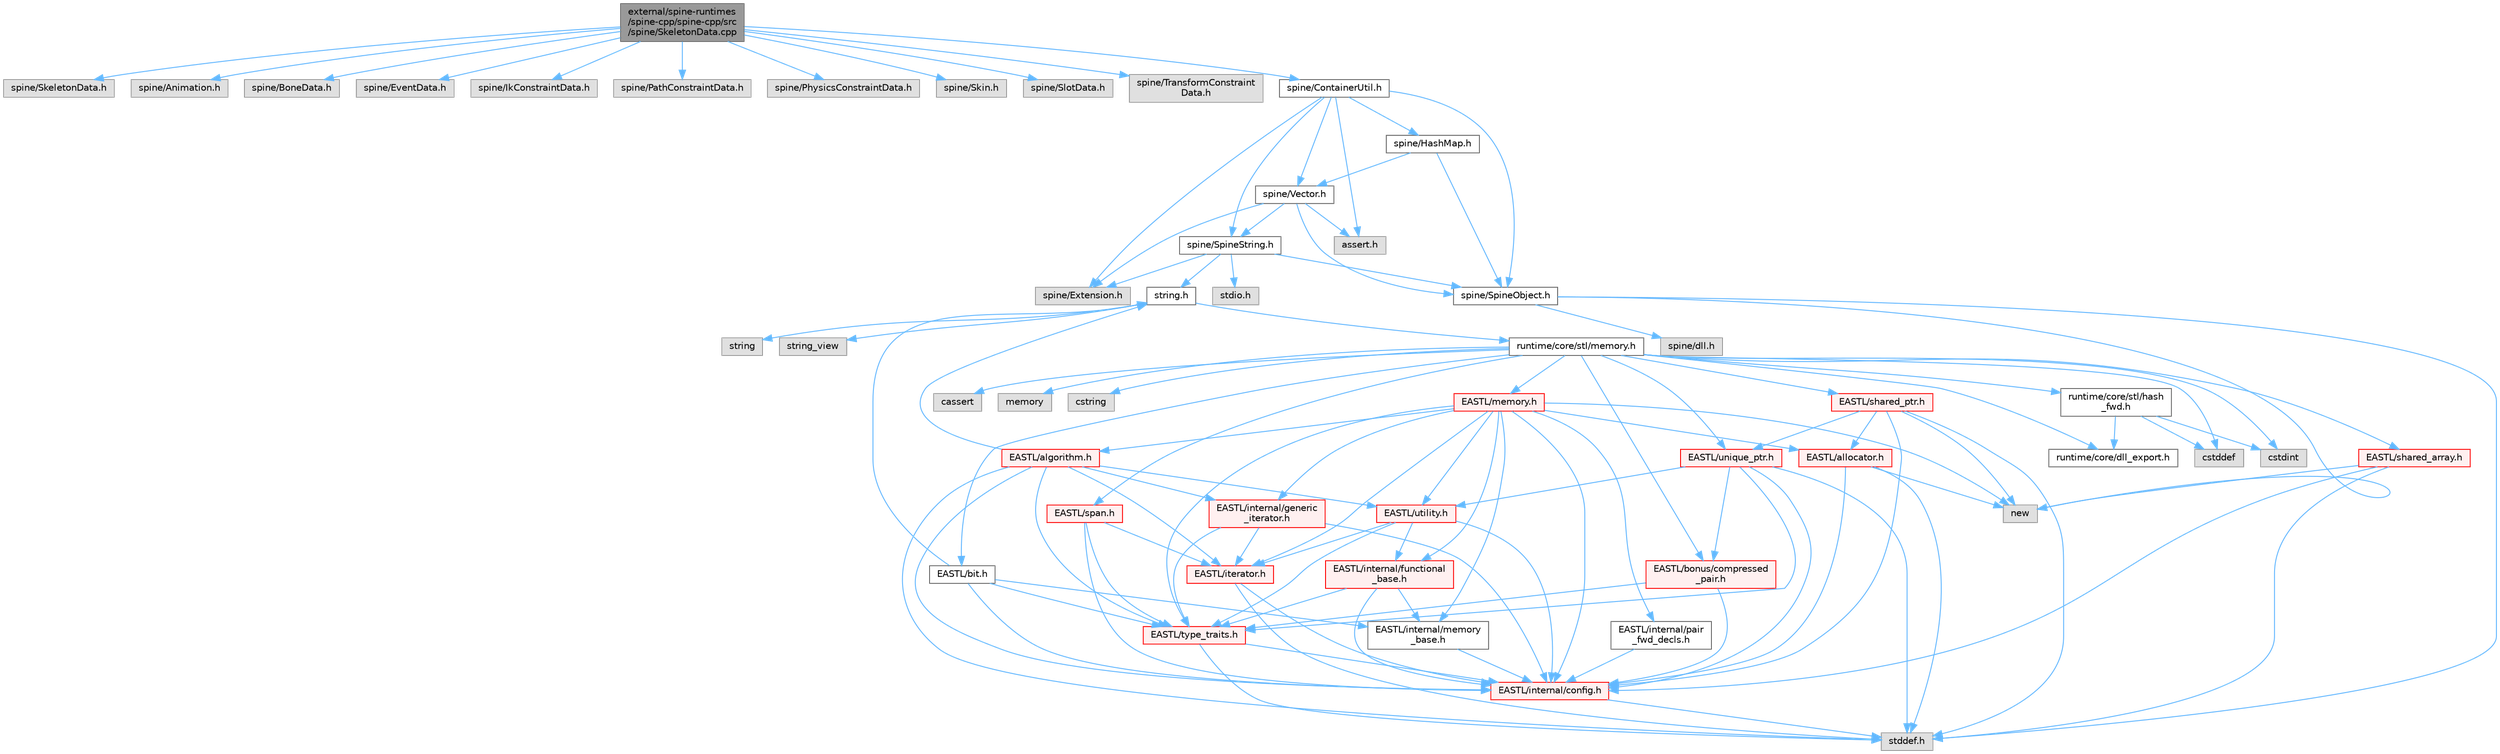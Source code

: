 digraph "external/spine-runtimes/spine-cpp/spine-cpp/src/spine/SkeletonData.cpp"
{
 // LATEX_PDF_SIZE
  bgcolor="transparent";
  edge [fontname=Helvetica,fontsize=10,labelfontname=Helvetica,labelfontsize=10];
  node [fontname=Helvetica,fontsize=10,shape=box,height=0.2,width=0.4];
  Node1 [id="Node000001",label="external/spine-runtimes\l/spine-cpp/spine-cpp/src\l/spine/SkeletonData.cpp",height=0.2,width=0.4,color="gray40", fillcolor="grey60", style="filled", fontcolor="black",tooltip=" "];
  Node1 -> Node2 [id="edge1_Node000001_Node000002",color="steelblue1",style="solid",tooltip=" "];
  Node2 [id="Node000002",label="spine/SkeletonData.h",height=0.2,width=0.4,color="grey60", fillcolor="#E0E0E0", style="filled",tooltip=" "];
  Node1 -> Node3 [id="edge2_Node000001_Node000003",color="steelblue1",style="solid",tooltip=" "];
  Node3 [id="Node000003",label="spine/Animation.h",height=0.2,width=0.4,color="grey60", fillcolor="#E0E0E0", style="filled",tooltip=" "];
  Node1 -> Node4 [id="edge3_Node000001_Node000004",color="steelblue1",style="solid",tooltip=" "];
  Node4 [id="Node000004",label="spine/BoneData.h",height=0.2,width=0.4,color="grey60", fillcolor="#E0E0E0", style="filled",tooltip=" "];
  Node1 -> Node5 [id="edge4_Node000001_Node000005",color="steelblue1",style="solid",tooltip=" "];
  Node5 [id="Node000005",label="spine/EventData.h",height=0.2,width=0.4,color="grey60", fillcolor="#E0E0E0", style="filled",tooltip=" "];
  Node1 -> Node6 [id="edge5_Node000001_Node000006",color="steelblue1",style="solid",tooltip=" "];
  Node6 [id="Node000006",label="spine/IkConstraintData.h",height=0.2,width=0.4,color="grey60", fillcolor="#E0E0E0", style="filled",tooltip=" "];
  Node1 -> Node7 [id="edge6_Node000001_Node000007",color="steelblue1",style="solid",tooltip=" "];
  Node7 [id="Node000007",label="spine/PathConstraintData.h",height=0.2,width=0.4,color="grey60", fillcolor="#E0E0E0", style="filled",tooltip=" "];
  Node1 -> Node8 [id="edge7_Node000001_Node000008",color="steelblue1",style="solid",tooltip=" "];
  Node8 [id="Node000008",label="spine/PhysicsConstraintData.h",height=0.2,width=0.4,color="grey60", fillcolor="#E0E0E0", style="filled",tooltip=" "];
  Node1 -> Node9 [id="edge8_Node000001_Node000009",color="steelblue1",style="solid",tooltip=" "];
  Node9 [id="Node000009",label="spine/Skin.h",height=0.2,width=0.4,color="grey60", fillcolor="#E0E0E0", style="filled",tooltip=" "];
  Node1 -> Node10 [id="edge9_Node000001_Node000010",color="steelblue1",style="solid",tooltip=" "];
  Node10 [id="Node000010",label="spine/SlotData.h",height=0.2,width=0.4,color="grey60", fillcolor="#E0E0E0", style="filled",tooltip=" "];
  Node1 -> Node11 [id="edge10_Node000001_Node000011",color="steelblue1",style="solid",tooltip=" "];
  Node11 [id="Node000011",label="spine/TransformConstraint\lData.h",height=0.2,width=0.4,color="grey60", fillcolor="#E0E0E0", style="filled",tooltip=" "];
  Node1 -> Node12 [id="edge11_Node000001_Node000012",color="steelblue1",style="solid",tooltip=" "];
  Node12 [id="Node000012",label="spine/ContainerUtil.h",height=0.2,width=0.4,color="grey40", fillcolor="white", style="filled",URL="$_container_util_8h.html",tooltip=" "];
  Node12 -> Node13 [id="edge12_Node000012_Node000013",color="steelblue1",style="solid",tooltip=" "];
  Node13 [id="Node000013",label="spine/Extension.h",height=0.2,width=0.4,color="grey60", fillcolor="#E0E0E0", style="filled",tooltip=" "];
  Node12 -> Node14 [id="edge13_Node000012_Node000014",color="steelblue1",style="solid",tooltip=" "];
  Node14 [id="Node000014",label="spine/Vector.h",height=0.2,width=0.4,color="grey40", fillcolor="white", style="filled",URL="$external_2spine-runtimes_2spine-cpp_2spine-cpp_2include_2spine_2vector_8h.html",tooltip=" "];
  Node14 -> Node13 [id="edge14_Node000014_Node000013",color="steelblue1",style="solid",tooltip=" "];
  Node14 -> Node15 [id="edge15_Node000014_Node000015",color="steelblue1",style="solid",tooltip=" "];
  Node15 [id="Node000015",label="spine/SpineObject.h",height=0.2,width=0.4,color="grey40", fillcolor="white", style="filled",URL="$_spine_object_8h.html",tooltip=" "];
  Node15 -> Node16 [id="edge16_Node000015_Node000016",color="steelblue1",style="solid",tooltip=" "];
  Node16 [id="Node000016",label="new",height=0.2,width=0.4,color="grey60", fillcolor="#E0E0E0", style="filled",tooltip=" "];
  Node15 -> Node17 [id="edge17_Node000015_Node000017",color="steelblue1",style="solid",tooltip=" "];
  Node17 [id="Node000017",label="stddef.h",height=0.2,width=0.4,color="grey60", fillcolor="#E0E0E0", style="filled",tooltip=" "];
  Node15 -> Node18 [id="edge18_Node000015_Node000018",color="steelblue1",style="solid",tooltip=" "];
  Node18 [id="Node000018",label="spine/dll.h",height=0.2,width=0.4,color="grey60", fillcolor="#E0E0E0", style="filled",tooltip=" "];
  Node14 -> Node19 [id="edge19_Node000014_Node000019",color="steelblue1",style="solid",tooltip=" "];
  Node19 [id="Node000019",label="spine/SpineString.h",height=0.2,width=0.4,color="grey40", fillcolor="white", style="filled",URL="$_spine_string_8h.html",tooltip=" "];
  Node19 -> Node15 [id="edge20_Node000019_Node000015",color="steelblue1",style="solid",tooltip=" "];
  Node19 -> Node13 [id="edge21_Node000019_Node000013",color="steelblue1",style="solid",tooltip=" "];
  Node19 -> Node20 [id="edge22_Node000019_Node000020",color="steelblue1",style="solid",tooltip=" "];
  Node20 [id="Node000020",label="string.h",height=0.2,width=0.4,color="grey40", fillcolor="white", style="filled",URL="$string_8h.html",tooltip=" "];
  Node20 -> Node21 [id="edge23_Node000020_Node000021",color="steelblue1",style="solid",tooltip=" "];
  Node21 [id="Node000021",label="string",height=0.2,width=0.4,color="grey60", fillcolor="#E0E0E0", style="filled",tooltip=" "];
  Node20 -> Node22 [id="edge24_Node000020_Node000022",color="steelblue1",style="solid",tooltip=" "];
  Node22 [id="Node000022",label="string_view",height=0.2,width=0.4,color="grey60", fillcolor="#E0E0E0", style="filled",tooltip=" "];
  Node20 -> Node23 [id="edge25_Node000020_Node000023",color="steelblue1",style="solid",tooltip=" "];
  Node23 [id="Node000023",label="runtime/core/stl/memory.h",height=0.2,width=0.4,color="grey40", fillcolor="white", style="filled",URL="$runtime_2core_2stl_2memory_8h.html",tooltip=" "];
  Node23 -> Node24 [id="edge26_Node000023_Node000024",color="steelblue1",style="solid",tooltip=" "];
  Node24 [id="Node000024",label="cstddef",height=0.2,width=0.4,color="grey60", fillcolor="#E0E0E0", style="filled",tooltip=" "];
  Node23 -> Node25 [id="edge27_Node000023_Node000025",color="steelblue1",style="solid",tooltip=" "];
  Node25 [id="Node000025",label="cstdint",height=0.2,width=0.4,color="grey60", fillcolor="#E0E0E0", style="filled",tooltip=" "];
  Node23 -> Node26 [id="edge28_Node000023_Node000026",color="steelblue1",style="solid",tooltip=" "];
  Node26 [id="Node000026",label="cassert",height=0.2,width=0.4,color="grey60", fillcolor="#E0E0E0", style="filled",tooltip=" "];
  Node23 -> Node27 [id="edge29_Node000023_Node000027",color="steelblue1",style="solid",tooltip=" "];
  Node27 [id="Node000027",label="memory",height=0.2,width=0.4,color="grey60", fillcolor="#E0E0E0", style="filled",tooltip=" "];
  Node23 -> Node28 [id="edge30_Node000023_Node000028",color="steelblue1",style="solid",tooltip=" "];
  Node28 [id="Node000028",label="cstring",height=0.2,width=0.4,color="grey60", fillcolor="#E0E0E0", style="filled",tooltip=" "];
  Node23 -> Node29 [id="edge31_Node000023_Node000029",color="steelblue1",style="solid",tooltip=" "];
  Node29 [id="Node000029",label="EASTL/bit.h",height=0.2,width=0.4,color="grey40", fillcolor="white", style="filled",URL="$bit_8h.html",tooltip=" "];
  Node29 -> Node30 [id="edge32_Node000029_Node000030",color="steelblue1",style="solid",tooltip=" "];
  Node30 [id="Node000030",label="EASTL/internal/config.h",height=0.2,width=0.4,color="red", fillcolor="#FFF0F0", style="filled",URL="$runtime_2_e_a_s_t_l_2include_2_e_a_s_t_l_2internal_2config_8h.html",tooltip=" "];
  Node30 -> Node17 [id="edge33_Node000030_Node000017",color="steelblue1",style="solid",tooltip=" "];
  Node29 -> Node38 [id="edge34_Node000029_Node000038",color="steelblue1",style="solid",tooltip=" "];
  Node38 [id="Node000038",label="EASTL/internal/memory\l_base.h",height=0.2,width=0.4,color="grey40", fillcolor="white", style="filled",URL="$memory__base_8h.html",tooltip=" "];
  Node38 -> Node30 [id="edge35_Node000038_Node000030",color="steelblue1",style="solid",tooltip=" "];
  Node29 -> Node39 [id="edge36_Node000029_Node000039",color="steelblue1",style="solid",tooltip=" "];
  Node39 [id="Node000039",label="EASTL/type_traits.h",height=0.2,width=0.4,color="red", fillcolor="#FFF0F0", style="filled",URL="$_e_a_s_t_l_2include_2_e_a_s_t_l_2type__traits_8h.html",tooltip=" "];
  Node39 -> Node30 [id="edge37_Node000039_Node000030",color="steelblue1",style="solid",tooltip=" "];
  Node39 -> Node17 [id="edge38_Node000039_Node000017",color="steelblue1",style="solid",tooltip=" "];
  Node29 -> Node20 [id="edge39_Node000029_Node000020",color="steelblue1",style="solid",tooltip=" "];
  Node23 -> Node49 [id="edge40_Node000023_Node000049",color="steelblue1",style="solid",tooltip=" "];
  Node49 [id="Node000049",label="EASTL/memory.h",height=0.2,width=0.4,color="red", fillcolor="#FFF0F0", style="filled",URL="$runtime_2_e_a_s_t_l_2include_2_e_a_s_t_l_2memory_8h.html",tooltip=" "];
  Node49 -> Node30 [id="edge41_Node000049_Node000030",color="steelblue1",style="solid",tooltip=" "];
  Node49 -> Node38 [id="edge42_Node000049_Node000038",color="steelblue1",style="solid",tooltip=" "];
  Node49 -> Node50 [id="edge43_Node000049_Node000050",color="steelblue1",style="solid",tooltip=" "];
  Node50 [id="Node000050",label="EASTL/internal/generic\l_iterator.h",height=0.2,width=0.4,color="red", fillcolor="#FFF0F0", style="filled",URL="$generic__iterator_8h.html",tooltip=" "];
  Node50 -> Node30 [id="edge44_Node000050_Node000030",color="steelblue1",style="solid",tooltip=" "];
  Node50 -> Node51 [id="edge45_Node000050_Node000051",color="steelblue1",style="solid",tooltip=" "];
  Node51 [id="Node000051",label="EASTL/iterator.h",height=0.2,width=0.4,color="red", fillcolor="#FFF0F0", style="filled",URL="$_e_a_s_t_l_2include_2_e_a_s_t_l_2iterator_8h.html",tooltip=" "];
  Node51 -> Node30 [id="edge46_Node000051_Node000030",color="steelblue1",style="solid",tooltip=" "];
  Node51 -> Node17 [id="edge47_Node000051_Node000017",color="steelblue1",style="solid",tooltip=" "];
  Node50 -> Node39 [id="edge48_Node000050_Node000039",color="steelblue1",style="solid",tooltip=" "];
  Node49 -> Node54 [id="edge49_Node000049_Node000054",color="steelblue1",style="solid",tooltip=" "];
  Node54 [id="Node000054",label="EASTL/internal/pair\l_fwd_decls.h",height=0.2,width=0.4,color="grey40", fillcolor="white", style="filled",URL="$pair__fwd__decls_8h.html",tooltip=" "];
  Node54 -> Node30 [id="edge50_Node000054_Node000030",color="steelblue1",style="solid",tooltip=" "];
  Node49 -> Node55 [id="edge51_Node000049_Node000055",color="steelblue1",style="solid",tooltip=" "];
  Node55 [id="Node000055",label="EASTL/internal/functional\l_base.h",height=0.2,width=0.4,color="red", fillcolor="#FFF0F0", style="filled",URL="$functional__base_8h.html",tooltip=" "];
  Node55 -> Node30 [id="edge52_Node000055_Node000030",color="steelblue1",style="solid",tooltip=" "];
  Node55 -> Node38 [id="edge53_Node000055_Node000038",color="steelblue1",style="solid",tooltip=" "];
  Node55 -> Node39 [id="edge54_Node000055_Node000039",color="steelblue1",style="solid",tooltip=" "];
  Node49 -> Node56 [id="edge55_Node000049_Node000056",color="steelblue1",style="solid",tooltip=" "];
  Node56 [id="Node000056",label="EASTL/algorithm.h",height=0.2,width=0.4,color="red", fillcolor="#FFF0F0", style="filled",URL="$_e_a_s_t_l_2include_2_e_a_s_t_l_2algorithm_8h.html",tooltip=" "];
  Node56 -> Node30 [id="edge56_Node000056_Node000030",color="steelblue1",style="solid",tooltip=" "];
  Node56 -> Node39 [id="edge57_Node000056_Node000039",color="steelblue1",style="solid",tooltip=" "];
  Node56 -> Node51 [id="edge58_Node000056_Node000051",color="steelblue1",style="solid",tooltip=" "];
  Node56 -> Node65 [id="edge59_Node000056_Node000065",color="steelblue1",style="solid",tooltip=" "];
  Node65 [id="Node000065",label="EASTL/utility.h",height=0.2,width=0.4,color="red", fillcolor="#FFF0F0", style="filled",URL="$runtime_2_e_a_s_t_l_2include_2_e_a_s_t_l_2utility_8h.html",tooltip=" "];
  Node65 -> Node30 [id="edge60_Node000065_Node000030",color="steelblue1",style="solid",tooltip=" "];
  Node65 -> Node39 [id="edge61_Node000065_Node000039",color="steelblue1",style="solid",tooltip=" "];
  Node65 -> Node51 [id="edge62_Node000065_Node000051",color="steelblue1",style="solid",tooltip=" "];
  Node65 -> Node55 [id="edge63_Node000065_Node000055",color="steelblue1",style="solid",tooltip=" "];
  Node56 -> Node50 [id="edge64_Node000056_Node000050",color="steelblue1",style="solid",tooltip=" "];
  Node56 -> Node17 [id="edge65_Node000056_Node000017",color="steelblue1",style="solid",tooltip=" "];
  Node56 -> Node20 [id="edge66_Node000056_Node000020",color="steelblue1",style="solid",tooltip=" "];
  Node49 -> Node39 [id="edge67_Node000049_Node000039",color="steelblue1",style="solid",tooltip=" "];
  Node49 -> Node63 [id="edge68_Node000049_Node000063",color="steelblue1",style="solid",tooltip=" "];
  Node63 [id="Node000063",label="EASTL/allocator.h",height=0.2,width=0.4,color="red", fillcolor="#FFF0F0", style="filled",URL="$runtime_2_e_a_s_t_l_2include_2_e_a_s_t_l_2allocator_8h.html",tooltip=" "];
  Node63 -> Node30 [id="edge69_Node000063_Node000030",color="steelblue1",style="solid",tooltip=" "];
  Node63 -> Node17 [id="edge70_Node000063_Node000017",color="steelblue1",style="solid",tooltip=" "];
  Node63 -> Node16 [id="edge71_Node000063_Node000016",color="steelblue1",style="solid",tooltip=" "];
  Node49 -> Node51 [id="edge72_Node000049_Node000051",color="steelblue1",style="solid",tooltip=" "];
  Node49 -> Node65 [id="edge73_Node000049_Node000065",color="steelblue1",style="solid",tooltip=" "];
  Node49 -> Node16 [id="edge74_Node000049_Node000016",color="steelblue1",style="solid",tooltip=" "];
  Node23 -> Node76 [id="edge75_Node000023_Node000076",color="steelblue1",style="solid",tooltip=" "];
  Node76 [id="Node000076",label="EASTL/shared_array.h",height=0.2,width=0.4,color="red", fillcolor="#FFF0F0", style="filled",URL="$shared__array_8h.html",tooltip=" "];
  Node76 -> Node30 [id="edge76_Node000076_Node000030",color="steelblue1",style="solid",tooltip=" "];
  Node76 -> Node16 [id="edge77_Node000076_Node000016",color="steelblue1",style="solid",tooltip=" "];
  Node76 -> Node17 [id="edge78_Node000076_Node000017",color="steelblue1",style="solid",tooltip=" "];
  Node23 -> Node79 [id="edge79_Node000023_Node000079",color="steelblue1",style="solid",tooltip=" "];
  Node79 [id="Node000079",label="EASTL/unique_ptr.h",height=0.2,width=0.4,color="red", fillcolor="#FFF0F0", style="filled",URL="$unique__ptr_8h.html",tooltip=" "];
  Node79 -> Node80 [id="edge80_Node000079_Node000080",color="steelblue1",style="solid",tooltip=" "];
  Node80 [id="Node000080",label="EASTL/bonus/compressed\l_pair.h",height=0.2,width=0.4,color="red", fillcolor="#FFF0F0", style="filled",URL="$compressed__pair_8h.html",tooltip=" "];
  Node80 -> Node30 [id="edge81_Node000080_Node000030",color="steelblue1",style="solid",tooltip=" "];
  Node80 -> Node39 [id="edge82_Node000080_Node000039",color="steelblue1",style="solid",tooltip=" "];
  Node79 -> Node30 [id="edge83_Node000079_Node000030",color="steelblue1",style="solid",tooltip=" "];
  Node79 -> Node39 [id="edge84_Node000079_Node000039",color="steelblue1",style="solid",tooltip=" "];
  Node79 -> Node65 [id="edge85_Node000079_Node000065",color="steelblue1",style="solid",tooltip=" "];
  Node79 -> Node17 [id="edge86_Node000079_Node000017",color="steelblue1",style="solid",tooltip=" "];
  Node23 -> Node82 [id="edge87_Node000023_Node000082",color="steelblue1",style="solid",tooltip=" "];
  Node82 [id="Node000082",label="EASTL/shared_ptr.h",height=0.2,width=0.4,color="red", fillcolor="#FFF0F0", style="filled",URL="$shared__ptr_8h.html",tooltip=" "];
  Node82 -> Node30 [id="edge88_Node000082_Node000030",color="steelblue1",style="solid",tooltip=" "];
  Node82 -> Node79 [id="edge89_Node000082_Node000079",color="steelblue1",style="solid",tooltip=" "];
  Node82 -> Node63 [id="edge90_Node000082_Node000063",color="steelblue1",style="solid",tooltip=" "];
  Node82 -> Node16 [id="edge91_Node000082_Node000016",color="steelblue1",style="solid",tooltip=" "];
  Node82 -> Node17 [id="edge92_Node000082_Node000017",color="steelblue1",style="solid",tooltip=" "];
  Node23 -> Node162 [id="edge93_Node000023_Node000162",color="steelblue1",style="solid",tooltip=" "];
  Node162 [id="Node000162",label="EASTL/span.h",height=0.2,width=0.4,color="red", fillcolor="#FFF0F0", style="filled",URL="$span_8h.html",tooltip=" "];
  Node162 -> Node30 [id="edge94_Node000162_Node000030",color="steelblue1",style="solid",tooltip=" "];
  Node162 -> Node39 [id="edge95_Node000162_Node000039",color="steelblue1",style="solid",tooltip=" "];
  Node162 -> Node51 [id="edge96_Node000162_Node000051",color="steelblue1",style="solid",tooltip=" "];
  Node23 -> Node80 [id="edge97_Node000023_Node000080",color="steelblue1",style="solid",tooltip=" "];
  Node23 -> Node165 [id="edge98_Node000023_Node000165",color="steelblue1",style="solid",tooltip=" "];
  Node165 [id="Node000165",label="runtime/core/dll_export.h",height=0.2,width=0.4,color="grey40", fillcolor="white", style="filled",URL="$dll__export_8h.html",tooltip=" "];
  Node23 -> Node166 [id="edge99_Node000023_Node000166",color="steelblue1",style="solid",tooltip=" "];
  Node166 [id="Node000166",label="runtime/core/stl/hash\l_fwd.h",height=0.2,width=0.4,color="grey40", fillcolor="white", style="filled",URL="$hash__fwd_8h.html",tooltip=" "];
  Node166 -> Node24 [id="edge100_Node000166_Node000024",color="steelblue1",style="solid",tooltip=" "];
  Node166 -> Node25 [id="edge101_Node000166_Node000025",color="steelblue1",style="solid",tooltip=" "];
  Node166 -> Node165 [id="edge102_Node000166_Node000165",color="steelblue1",style="solid",tooltip=" "];
  Node19 -> Node167 [id="edge103_Node000019_Node000167",color="steelblue1",style="solid",tooltip=" "];
  Node167 [id="Node000167",label="stdio.h",height=0.2,width=0.4,color="grey60", fillcolor="#E0E0E0", style="filled",tooltip=" "];
  Node14 -> Node168 [id="edge104_Node000014_Node000168",color="steelblue1",style="solid",tooltip=" "];
  Node168 [id="Node000168",label="assert.h",height=0.2,width=0.4,color="grey60", fillcolor="#E0E0E0", style="filled",tooltip=" "];
  Node12 -> Node169 [id="edge105_Node000012_Node000169",color="steelblue1",style="solid",tooltip=" "];
  Node169 [id="Node000169",label="spine/HashMap.h",height=0.2,width=0.4,color="grey40", fillcolor="white", style="filled",URL="$_hash_map_8h.html",tooltip=" "];
  Node169 -> Node14 [id="edge106_Node000169_Node000014",color="steelblue1",style="solid",tooltip=" "];
  Node169 -> Node15 [id="edge107_Node000169_Node000015",color="steelblue1",style="solid",tooltip=" "];
  Node12 -> Node15 [id="edge108_Node000012_Node000015",color="steelblue1",style="solid",tooltip=" "];
  Node12 -> Node19 [id="edge109_Node000012_Node000019",color="steelblue1",style="solid",tooltip=" "];
  Node12 -> Node168 [id="edge110_Node000012_Node000168",color="steelblue1",style="solid",tooltip=" "];
}
